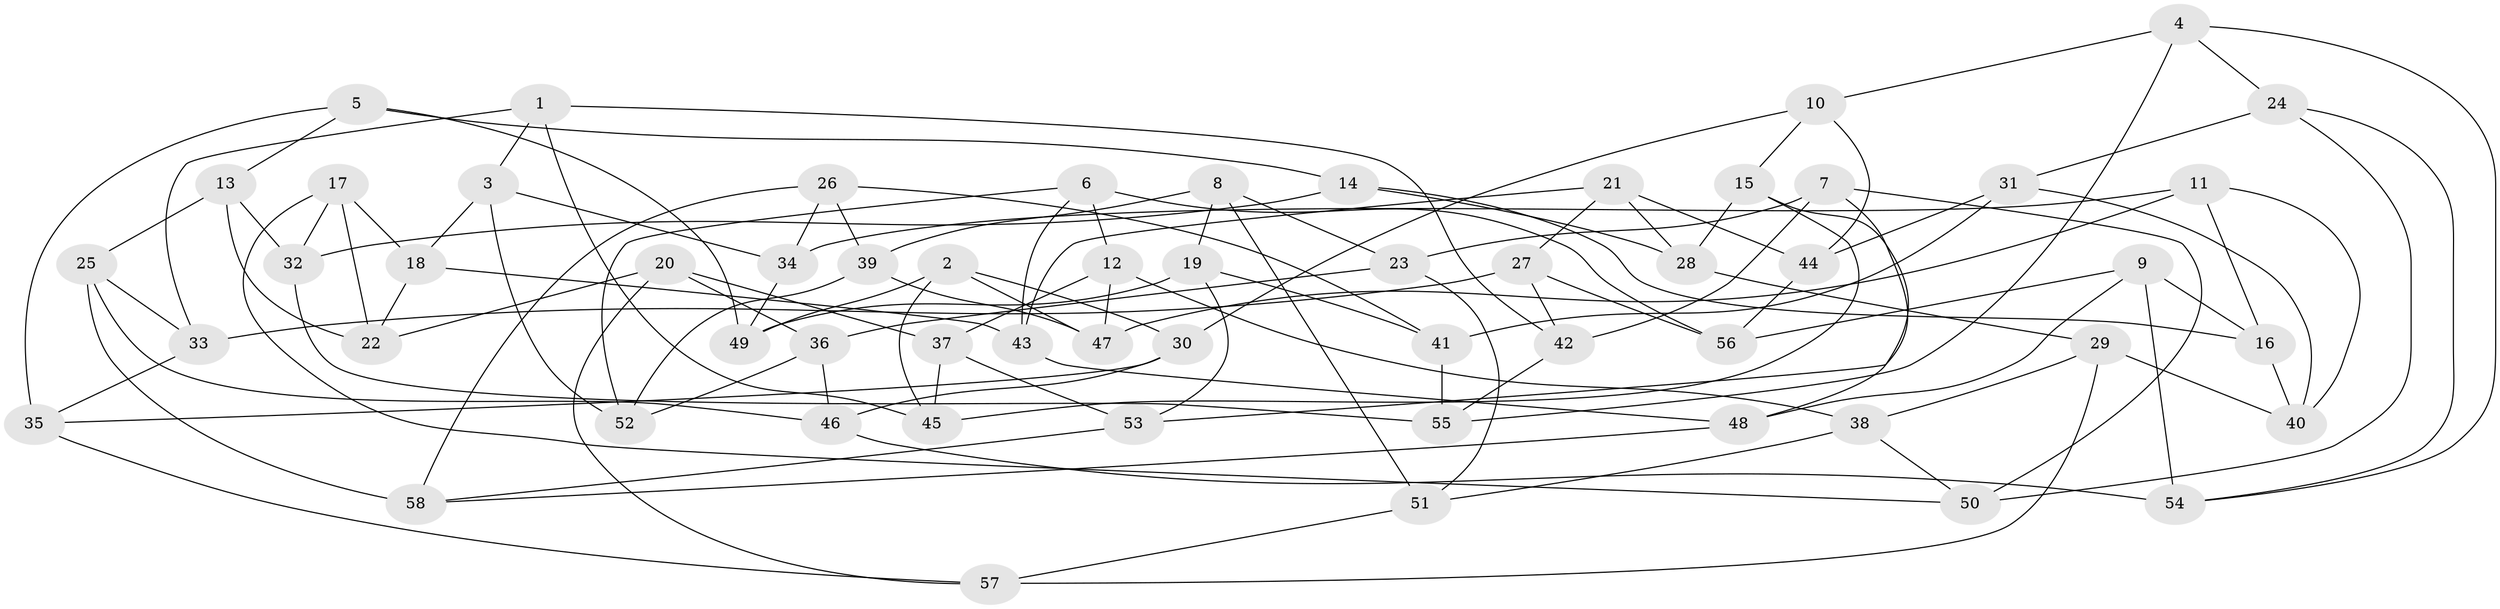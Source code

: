 // Generated by graph-tools (version 1.1) at 2025/27/03/09/25 03:27:00]
// undirected, 58 vertices, 116 edges
graph export_dot {
graph [start="1"]
  node [color=gray90,style=filled];
  1;
  2;
  3;
  4;
  5;
  6;
  7;
  8;
  9;
  10;
  11;
  12;
  13;
  14;
  15;
  16;
  17;
  18;
  19;
  20;
  21;
  22;
  23;
  24;
  25;
  26;
  27;
  28;
  29;
  30;
  31;
  32;
  33;
  34;
  35;
  36;
  37;
  38;
  39;
  40;
  41;
  42;
  43;
  44;
  45;
  46;
  47;
  48;
  49;
  50;
  51;
  52;
  53;
  54;
  55;
  56;
  57;
  58;
  1 -- 45;
  1 -- 3;
  1 -- 42;
  1 -- 33;
  2 -- 45;
  2 -- 49;
  2 -- 47;
  2 -- 30;
  3 -- 52;
  3 -- 18;
  3 -- 34;
  4 -- 54;
  4 -- 10;
  4 -- 24;
  4 -- 55;
  5 -- 14;
  5 -- 35;
  5 -- 13;
  5 -- 49;
  6 -- 12;
  6 -- 56;
  6 -- 43;
  6 -- 52;
  7 -- 23;
  7 -- 50;
  7 -- 53;
  7 -- 42;
  8 -- 23;
  8 -- 19;
  8 -- 39;
  8 -- 51;
  9 -- 56;
  9 -- 16;
  9 -- 54;
  9 -- 48;
  10 -- 44;
  10 -- 15;
  10 -- 30;
  11 -- 34;
  11 -- 16;
  11 -- 47;
  11 -- 40;
  12 -- 47;
  12 -- 38;
  12 -- 37;
  13 -- 25;
  13 -- 22;
  13 -- 32;
  14 -- 28;
  14 -- 16;
  14 -- 32;
  15 -- 45;
  15 -- 28;
  15 -- 48;
  16 -- 40;
  17 -- 22;
  17 -- 50;
  17 -- 18;
  17 -- 32;
  18 -- 22;
  18 -- 43;
  19 -- 41;
  19 -- 49;
  19 -- 53;
  20 -- 57;
  20 -- 36;
  20 -- 22;
  20 -- 37;
  21 -- 44;
  21 -- 28;
  21 -- 27;
  21 -- 43;
  23 -- 51;
  23 -- 36;
  24 -- 31;
  24 -- 50;
  24 -- 54;
  25 -- 33;
  25 -- 46;
  25 -- 58;
  26 -- 58;
  26 -- 39;
  26 -- 34;
  26 -- 41;
  27 -- 42;
  27 -- 33;
  27 -- 56;
  28 -- 29;
  29 -- 57;
  29 -- 40;
  29 -- 38;
  30 -- 35;
  30 -- 46;
  31 -- 41;
  31 -- 40;
  31 -- 44;
  32 -- 55;
  33 -- 35;
  34 -- 49;
  35 -- 57;
  36 -- 46;
  36 -- 52;
  37 -- 45;
  37 -- 53;
  38 -- 50;
  38 -- 51;
  39 -- 52;
  39 -- 47;
  41 -- 55;
  42 -- 55;
  43 -- 48;
  44 -- 56;
  46 -- 54;
  48 -- 58;
  51 -- 57;
  53 -- 58;
}
